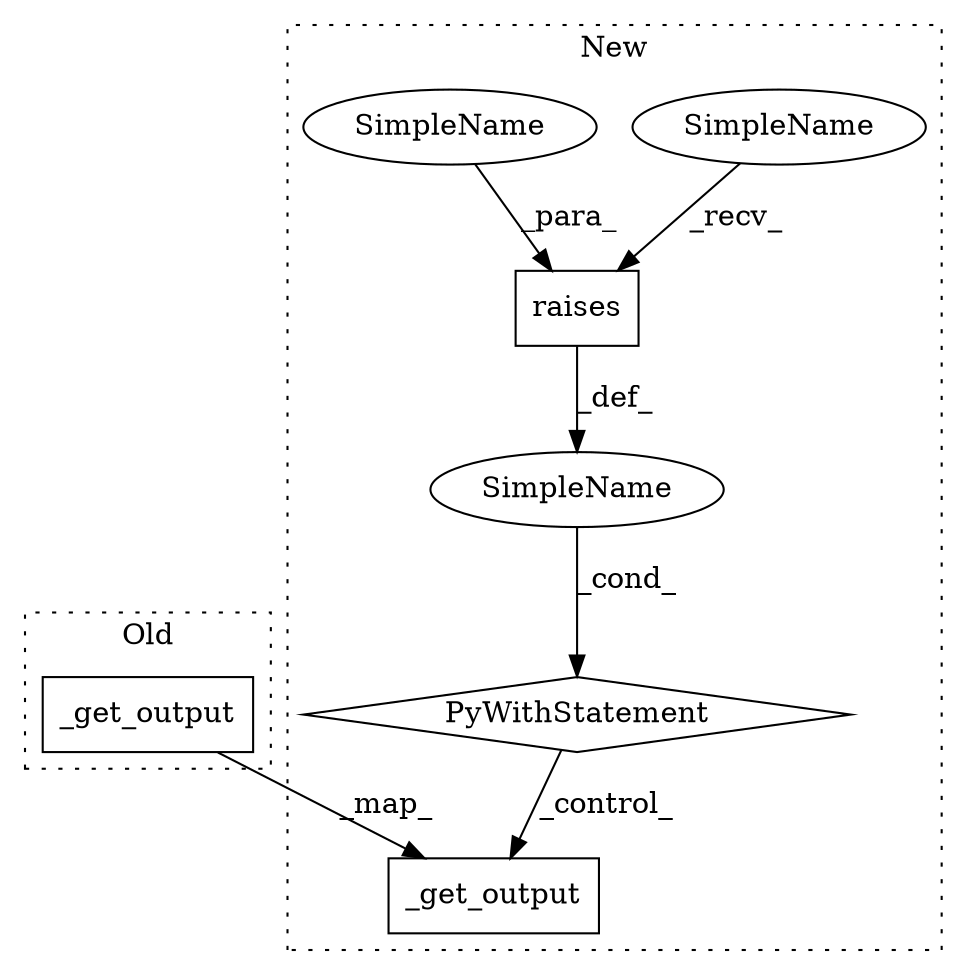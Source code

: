 digraph G {
subgraph cluster0 {
1 [label="_get_output" a="32" s="1642,1677" l="12,1" shape="box"];
label = "Old";
style="dotted";
}
subgraph cluster1 {
2 [label="_get_output" a="32" s="1826,1861" l="12,1" shape="box"];
3 [label="PyWithStatement" a="104" s="1781,1816" l="10,2" shape="diamond"];
4 [label="SimpleName" a="42" s="" l="" shape="ellipse"];
5 [label="raises" a="32" s="1798,1815" l="7,1" shape="box"];
6 [label="SimpleName" a="42" s="1791" l="6" shape="ellipse"];
7 [label="SimpleName" a="42" s="1805" l="10" shape="ellipse"];
label = "New";
style="dotted";
}
1 -> 2 [label="_map_"];
3 -> 2 [label="_control_"];
4 -> 3 [label="_cond_"];
5 -> 4 [label="_def_"];
6 -> 5 [label="_recv_"];
7 -> 5 [label="_para_"];
}